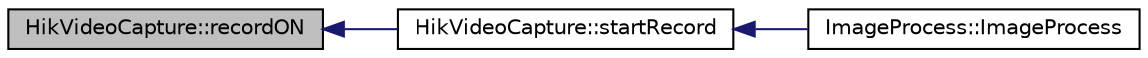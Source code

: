 digraph "HikVideoCapture::recordON"
{
  edge [fontname="Helvetica",fontsize="10",labelfontname="Helvetica",labelfontsize="10"];
  node [fontname="Helvetica",fontsize="10",shape=record];
  rankdir="LR";
  Node27 [label="HikVideoCapture::recordON",height=0.2,width=0.4,color="black", fillcolor="grey75", style="filled", fontcolor="black"];
  Node27 -> Node28 [dir="back",color="midnightblue",fontsize="10",style="solid",fontname="Helvetica"];
  Node28 [label="HikVideoCapture::startRecord",height=0.2,width=0.4,color="black", fillcolor="white", style="filled",URL="$class_hik_video_capture.html#acc36761db4a20a203a6ce9675150a5bc"];
  Node28 -> Node29 [dir="back",color="midnightblue",fontsize="10",style="solid",fontname="Helvetica"];
  Node29 [label="ImageProcess::ImageProcess",height=0.2,width=0.4,color="black", fillcolor="white", style="filled",URL="$class_image_process.html#abc606c9f2c55844cc2f08e6373cdc0b6"];
}

